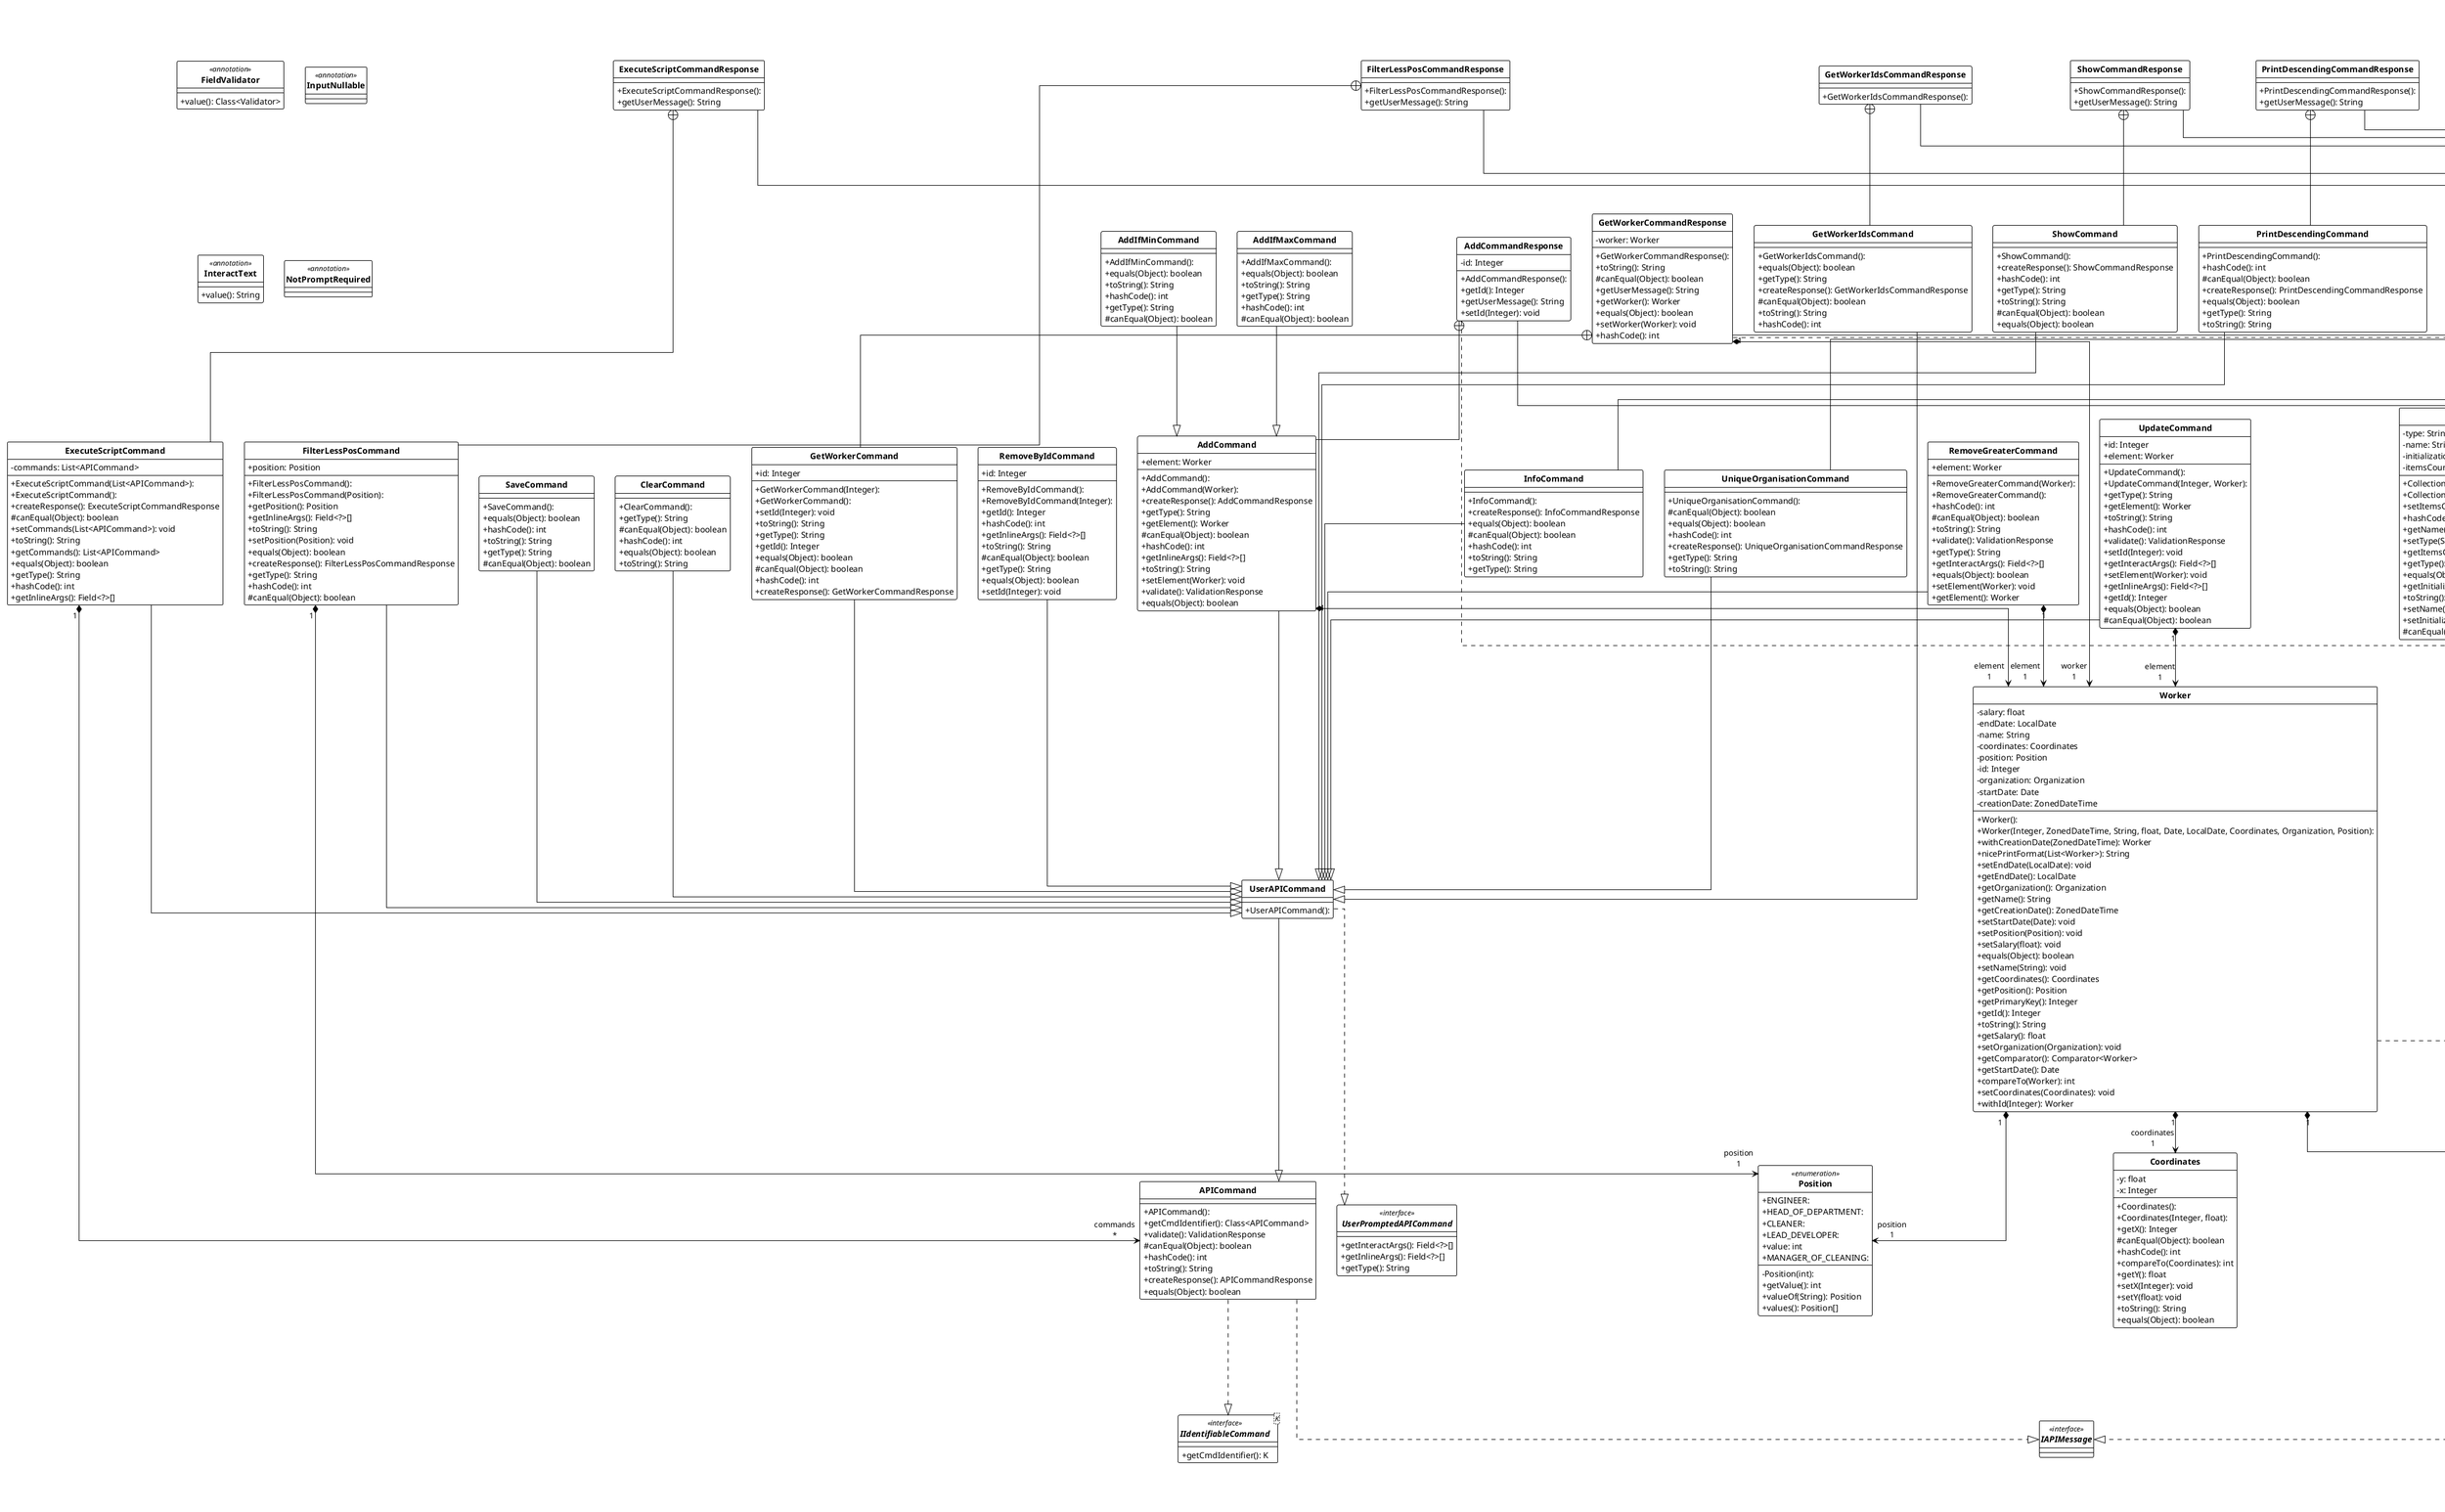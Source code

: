 
@startuml

!theme plain
top to bottom direction
skinparam linetype ortho
skinparam classAttributeIconSize 0
hide circle

<style>
classDiagram {
    class {
        header {
            FontStyle bold
        }
    }
}
</style>
!theme plain
top to bottom direction
skinparam linetype ortho

class APICommand {
  + APICommand(): 
  + getCmdIdentifier(): Class<APICommand>
  + validate(): ValidationResponse
  # canEqual(Object): boolean
  + hashCode(): int
  + toString(): String
  + createResponse(): APICommandResponse
  + equals(Object): boolean
}
class APICommandResponse {
  + APICommandResponse(Status, String): 
  + APICommandResponse(): 
  - status: Status
  - textualResponse: String
  + setTextualResponse(String): void
  + isSuccess(): boolean
  + hashCode(): int
  + equals(Object): boolean
  + isResolved(): boolean
  + clientError(Exception): APICommandResponse
  + serverError(String): APICommandResponse
  + notFound(): APICommandResponse
  + setStatus(Status): void
  + toString(): String
  + getStatus(): Status
  + getTextualResponse(): String
  # canEqual(Object): boolean
  + serverError(Exception): APICommandResponse
  + clientError(String): APICommandResponse
  + ok(): APICommandResponse
}
class AddCommand {
  + AddCommand(): 
  + AddCommand(Worker): 
  + element: Worker
  + createResponse(): AddCommandResponse
  + getType(): String
  + getElement(): Worker
  # canEqual(Object): boolean
  + hashCode(): int
  + getInlineArgs(): Field<?>[]
  + toString(): String
  + setElement(Worker): void
  + validate(): ValidationResponse
  + equals(Object): boolean
}
class AddCommandResponse {
  + AddCommandResponse(): 
  - id: Integer
  + getId(): Integer
  + getUserMessage(): String
  + setId(Integer): void
}
class AddIfMaxCommand {
  + AddIfMaxCommand(): 
  + equals(Object): boolean
  + toString(): String
  + getType(): String
  + hashCode(): int
  # canEqual(Object): boolean
}
class AddIfMinCommand {
  + AddIfMinCommand(): 
  + equals(Object): boolean
  + toString(): String
  + hashCode(): int
  + getType(): String
  # canEqual(Object): boolean
}
class ClearCommand {
  + ClearCommand(): 
  + getType(): String
  # canEqual(Object): boolean
  + hashCode(): int
  + equals(Object): boolean
  + toString(): String
}
class CollectionInfo {
  + CollectionInfo(): 
  + CollectionInfo(String, String, ZonedDateTime, Integer): 
  - type: String
  - name: String
  - initializationDate: ZonedDateTime
  - itemsCount: Integer
  + setItemsCount(Integer): void
  + hashCode(): int
  + getName(): String
  + setType(String): void
  + getItemsCount(): Integer
  + getType(): String
  + equals(Object): boolean
  + getInitializationDate(): ZonedDateTime
  + toString(): String
  + setName(String): void
  + setInitializationDate(ZonedDateTime): void
  # canEqual(Object): boolean
}
class Coordinates {
  + Coordinates(): 
  + Coordinates(Integer, float): 
  - y: float
  - x: Integer
  + getX(): Integer
  # canEqual(Object): boolean
  + hashCode(): int
  + compareTo(Coordinates): int
  + getY(): float
  + setX(Integer): void
  + setY(float): void
  + toString(): String
  + equals(Object): boolean
}
class CoordinatesValidator {
  + CoordinatesValidator(): 
  + validateAll(Coordinates): ValidationResponse
  + validateY(Float): ValidationResponse
  + validateX(Integer): ValidationResponse
}
class ExecuteScriptCommand {
  + ExecuteScriptCommand(List<APICommand>): 
  + ExecuteScriptCommand(): 
  - commands: List<APICommand>
  + createResponse(): ExecuteScriptCommandResponse
  # canEqual(Object): boolean
  + setCommands(List<APICommand>): void
  + toString(): String
  + getCommands(): List<APICommand>
  + equals(Object): boolean
  + getType(): String
  + hashCode(): int
  + getInlineArgs(): Field<?>[]
}
class ExecuteScriptCommandResponse {
  + ExecuteScriptCommandResponse(): 
  + getUserMessage(): String
}
class Field<T> {
  + Field(): 
  + Field(String, Class<T>): 
  - name: String
  - valueClass: Class<T>
  + equals(Object): boolean
  + toString(): String
  + setValueClass(Class<T>): void
  + getValueClass(): Class<T>
  # canEqual(Object): boolean
  + getName(): String
  + hashCode(): int
  + setName(String): void
}
annotation FieldValidator << annotation >> {
  + value(): Class<Validator>
}
class FieldWithDesc<T> {
  + FieldWithDesc(String, Class<T>, String, IValidator<T>, boolean): 
  - promptMsg: String
  - validator: IValidator<T>
  - nullAble: boolean
  + getPromptMsg(): String
  + isNullAble(): boolean
  + toString(): String
  # canEqual(Object): boolean
  + hashCode(): int
  + getValidator(): IValidator<T>
  + equals(Object): boolean
}
class FilterLessPosCommand {
  + FilterLessPosCommand(): 
  + FilterLessPosCommand(Position): 
  + position: Position
  + getPosition(): Position
  + getInlineArgs(): Field<?>[]
  + toString(): String
  + setPosition(Position): void
  + equals(Object): boolean
  + createResponse(): FilterLessPosCommandResponse
  + getType(): String
  + hashCode(): int
  # canEqual(Object): boolean
}
class FilterLessPosCommandResponse {
  + FilterLessPosCommandResponse(): 
  + getUserMessage(): String
}
class GetWorkerCommand {
  + GetWorkerCommand(Integer): 
  + GetWorkerCommand(): 
  + id: Integer
  + setId(Integer): void
  + toString(): String
  + getType(): String
  + getId(): Integer
  + equals(Object): boolean
  # canEqual(Object): boolean
  + hashCode(): int
  + createResponse(): GetWorkerCommandResponse
}
class GetWorkerCommandResponse {
  + GetWorkerCommandResponse(): 
  - worker: Worker
  + toString(): String
  # canEqual(Object): boolean
  + getUserMessage(): String
  + getWorker(): Worker
  + equals(Object): boolean
  + setWorker(Worker): void
  + hashCode(): int
}
class GetWorkerIdsCommand {
  + GetWorkerIdsCommand(): 
  + equals(Object): boolean
  + getType(): String
  + createResponse(): GetWorkerIdsCommandResponse
  # canEqual(Object): boolean
  + toString(): String
  + hashCode(): int
}
class GetWorkerIdsCommandResponse {
  + GetWorkerIdsCommandResponse(): 
}
interface IAPIMessage << interface >>
interface IIdentifiableCommand<K> << interface >> {
  + getCmdIdentifier(): K
}
interface IKeyedEntity<K> << interface >> {
  + getPrimaryKey(): K
}
interface ISetCollection<K, V> << interface >>
interface IValidator<T> << interface >> {
  + validate(T): ValidationResponse
}
class InfoCommand {
  + InfoCommand(): 
  + createResponse(): InfoCommandResponse
  + equals(Object): boolean
  # canEqual(Object): boolean
  + hashCode(): int
  + toString(): String
  + getType(): String
}
class InfoCommandResponse {
  + InfoCommandResponse(): 
  - result: CollectionInfo
  + getResult(): CollectionInfo
  + setResult(CollectionInfo): void
  + getUserMessage(): String
}
annotation InputNullable << annotation >>
annotation InteractText << annotation >> {
  + value(): String
}
class ListAPICommandResponse<T> {
  + ListAPICommandResponse(): 
  - result: List<T>
  + setResult(List<T>): void
  + getResult(): List<T>
  + getUserMessage(): String
}
annotation NotPromptRequired << annotation >>
class Organization {
  + Organization(String, OrganizationType): 
  + Organization(): 
  ~ fullName: String
  ~ type: OrganizationType
  + equals(Object): boolean
  + setType(OrganizationType): void
  + getFullName(): String
  + toString(): String
  + setFullName(String): void
  + hashCode(): int
  + compareTo(Organization): int
  # canEqual(Object): boolean
  + getComparator(): Comparator<Organization>
  + getType(): OrganizationType
}
enum OrganizationType << enumeration >> {
  - OrganizationType(int): 
  + COMMERCIAL: 
  + PUBLIC: 
  - value: int
  + OPEN_JOINT_STOCK_COMPANY: 
  + PRIVATE_LIMITED_COMPANY: 
  + getValue(): int
  + valueOf(String): OrganizationType
  + values(): OrganizationType[]
}
class OrganizationValidator {
  + OrganizationValidator(): 
  + validateAll(Organization): ValidationResponse
  + validateFullName(String): ValidationResponse
}
enum Position << enumeration >> {
  - Position(int): 
  + ENGINEER: 
  + HEAD_OF_DEPARTMENT: 
  + CLEANER: 
  + LEAD_DEVELOPER: 
  + value: int
  + MANAGER_OF_CLEANING: 
  + getValue(): int
  + valueOf(String): Position
  + values(): Position[]
}
class PrintDescendingCommand {
  + PrintDescendingCommand(): 
  + hashCode(): int
  # canEqual(Object): boolean
  + createResponse(): PrintDescendingCommandResponse
  + equals(Object): boolean
  + getType(): String
  + toString(): String
}
class PrintDescendingCommandResponse {
  + PrintDescendingCommandResponse(): 
  + getUserMessage(): String
}
class RemoveByIdCommand {
  + RemoveByIdCommand(): 
  + RemoveByIdCommand(Integer): 
  + id: Integer
  + getId(): Integer
  + hashCode(): int
  + getInlineArgs(): Field<?>[]
  + toString(): String
  # canEqual(Object): boolean
  + getType(): String
  + equals(Object): boolean
  + setId(Integer): void
}
class RemoveGreaterCommand {
  + RemoveGreaterCommand(Worker): 
  + RemoveGreaterCommand(): 
  + element: Worker
  + hashCode(): int
  # canEqual(Object): boolean
  + toString(): String
  + validate(): ValidationResponse
  + getType(): String
  + getInteractArgs(): Field<?>[]
  + equals(Object): boolean
  + setElement(Worker): void
  + getElement(): Worker
}
class SaveCommand {
  + SaveCommand(): 
  + equals(Object): boolean
  + hashCode(): int
  + toString(): String
  + getType(): String
  # canEqual(Object): boolean
}
class ShowCommand {
  + ShowCommand(): 
  + createResponse(): ShowCommandResponse
  + hashCode(): int
  + getType(): String
  + toString(): String
  # canEqual(Object): boolean
  + equals(Object): boolean
}
class ShowCommandResponse {
  + ShowCommandResponse(): 
  + getUserMessage(): String
}
enum Status << enumeration >> {
  - Status(): 
  + OK: 
  + UNPROCESSED: 
  + CLIENT_ERROR: 
  + SERVER_ERROR: 
  + NOT_FOUND: 
  + isError(): boolean
  + valueOf(String): Status
  + values(): Status[]
}
class UniqueOrganisationCommand {
  + UniqueOrganisationCommand(): 
  # canEqual(Object): boolean
  + equals(Object): boolean
  + hashCode(): int
  + createResponse(): UniqueOrganisationCommandResponse
  + getType(): String
  + toString(): String
}
class UniqueOrganisationCommandResponse {
  + UniqueOrganisationCommandResponse(): 
  - organizations: List<Organization>
  + setOrganizations(List<Organization>): void
  + getUserMessage(): String
  + getOrganizations(): List<Organization>
}
class UpdateCommand {
  + UpdateCommand(): 
  + UpdateCommand(Integer, Worker): 
  + id: Integer
  + element: Worker
  + getType(): String
  + getElement(): Worker
  + toString(): String
  + hashCode(): int
  + validate(): ValidationResponse
  + setId(Integer): void
  + getInteractArgs(): Field<?>[]
  + setElement(Worker): void
  + getInlineArgs(): Field<?>[]
  + getId(): Integer
  + equals(Object): boolean
  # canEqual(Object): boolean
}
class UserAPICommand {
  + UserAPICommand(): 
}
interface UserPrintableAPICommandResponse << interface >> {
  + getUserMessage(): String
}
interface UserPromptedAPICommand << interface >> {
  + getInteractArgs(): Field<?>[]
  + getInlineArgs(): Field<?>[]
  + getType(): String
}
class ValidationResponse {
  + ValidationResponse(boolean, String): 
  - allowed: boolean
  - msg: String
  + equals(Object): boolean
  + setAllowed(boolean): void
  + setMsg(String): void
  + toString(): String
  + hashCode(): int
  # canEqual(Object): boolean
  + isAllowed(): boolean
  + getMsg(): String
}
interface Validator << interface >>
class Worker {
  + Worker(): 
  + Worker(Integer, ZonedDateTime, String, float, Date, LocalDate, Coordinates, Organization, Position): 
  - salary: float
  - endDate: LocalDate
  - name: String
  - coordinates: Coordinates
  - position: Position
  - id: Integer
  - organization: Organization
  - startDate: Date
  - creationDate: ZonedDateTime
  + withCreationDate(ZonedDateTime): Worker
  + nicePrintFormat(List<Worker>): String
  + setEndDate(LocalDate): void
  + getEndDate(): LocalDate
  + getOrganization(): Organization
  + getName(): String
  + getCreationDate(): ZonedDateTime
  + setStartDate(Date): void
  + setPosition(Position): void
  + setSalary(float): void
  + equals(Object): boolean
  + setName(String): void
  + getCoordinates(): Coordinates
  + getPosition(): Position
  + getPrimaryKey(): Integer
  + getId(): Integer
  + toString(): String
  + getSalary(): float
  + setOrganization(Organization): void
  + getComparator(): Comparator<Worker>
  + getStartDate(): Date
  + compareTo(Worker): int
  + setCoordinates(Coordinates): void
  + withId(Integer): Worker
}
class WorkerCollection {
  + WorkerCollection(): 
  + addAll(Collection<Worker>): boolean
  + add(Worker): boolean
}
class WorkerValidator {
  + WorkerValidator(): 
  + validateAll(Worker): ValidationResponse
  + validateName(String): ValidationResponse
  + validateCoordinates(Coordinates): ValidationResponse
  + validateStartDate(Date): ValidationResponse
  + validateId(Integer): ValidationResponse
  + validateSalary(Float): ValidationResponse
}

APICommand                         ..^  IAPIMessage                       
APICommand                         ..^  IIdentifiableCommand              
APICommandResponse                 ..^  IAPIMessage                       
APICommandResponse                "1" *--> "status\n1" Status                            
APICommandResponse                 ..^  UserPrintableAPICommandResponse   
AddCommand                         --^  UserAPICommand                    
AddCommand                        "1" *--> "element\n1" Worker                            
AddCommandResponse                 --^  APICommandResponse                
AddCommandResponse                 +--  AddCommand                        
AddCommandResponse                 ..^  UserPrintableAPICommandResponse   
AddIfMaxCommand                    --^  AddCommand                        
AddIfMinCommand                    --^  AddCommand                        
ClearCommand                       --^  UserAPICommand                    
CoordinatesValidator               ..^  Validator                         
ExecuteScriptCommand              "1" *--> "commands\n*" APICommand                        
ExecuteScriptCommand               --^  UserAPICommand                    
ExecuteScriptCommandResponse       +--  ExecuteScriptCommand              
ExecuteScriptCommandResponse       --^  ListAPICommandResponse            
FieldWithDesc                      --^  Field                             
FieldWithDesc                     "1" *--> "validator\n1" IValidator                        
FilterLessPosCommand              "1" *--> "position\n1" Position                          
FilterLessPosCommand               --^  UserAPICommand                    
FilterLessPosCommandResponse       +--  FilterLessPosCommand              
FilterLessPosCommandResponse       --^  ListAPICommandResponse            
GetWorkerCommand                   --^  UserAPICommand                    
GetWorkerCommandResponse           --^  APICommandResponse                
GetWorkerCommandResponse           +--  GetWorkerCommand                  
GetWorkerCommandResponse           ..^  UserPrintableAPICommandResponse   
GetWorkerCommandResponse          "1" *--> "worker\n1" Worker                            
GetWorkerIdsCommand                --^  UserAPICommand                    
GetWorkerIdsCommandResponse        +--  GetWorkerIdsCommand               
GetWorkerIdsCommandResponse        --^  ListAPICommandResponse            
ISetCollection                     ..>  IKeyedEntity                      
InfoCommand                        --^  UserAPICommand                    
InfoCommandResponse                --^  APICommandResponse                
InfoCommandResponse               "1" *--> "result\n1" CollectionInfo                    
InfoCommandResponse                +--  InfoCommand                       
InfoCommandResponse                ..^  UserPrintableAPICommandResponse   
ListAPICommandResponse             --^  APICommandResponse                
Organization                      "1" *--> "type\n1" OrganizationType                  
OrganizationValidator              ..^  Validator                         
PrintDescendingCommand             --^  UserAPICommand                    
PrintDescendingCommandResponse     --^  ListAPICommandResponse            
PrintDescendingCommandResponse     +--  PrintDescendingCommand            
RemoveByIdCommand                  --^  UserAPICommand                    
RemoveGreaterCommand               --^  UserAPICommand                    
RemoveGreaterCommand              "1" *--> "element\n1" Worker                            
SaveCommand                        --^  UserAPICommand                    
ShowCommand                        --^  UserAPICommand                    
ShowCommandResponse                --^  ListAPICommandResponse            
ShowCommandResponse                +--  ShowCommand                       
Status                             +--  APICommandResponse                
UniqueOrganisationCommand          --^  UserAPICommand                    
UniqueOrganisationCommandResponse  --^  APICommandResponse                
UniqueOrganisationCommandResponse "1" *--> "organizations\n*" Organization                      
UniqueOrganisationCommandResponse  +--  UniqueOrganisationCommand         
UniqueOrganisationCommandResponse  ..^  UserPrintableAPICommandResponse   
UpdateCommand                      --^  UserAPICommand                    
UpdateCommand                     "1" *--> "element\n1" Worker                            
UserAPICommand                     --^  APICommand                        
UserAPICommand                     ..^  UserPromptedAPICommand            
ValidationResponse                 ..^  Validator                         
Worker                            "1" *--> "coordinates\n1" Coordinates                       
Worker                             ..^  IKeyedEntity                      
Worker                            "1" *--> "organization\n1" Organization                      
Worker                            "1" *--> "position\n1" Position                          
WorkerCollection                   ..^  ISetCollection                    
WorkerValidator                    ..^  Validator                         
@enduml
